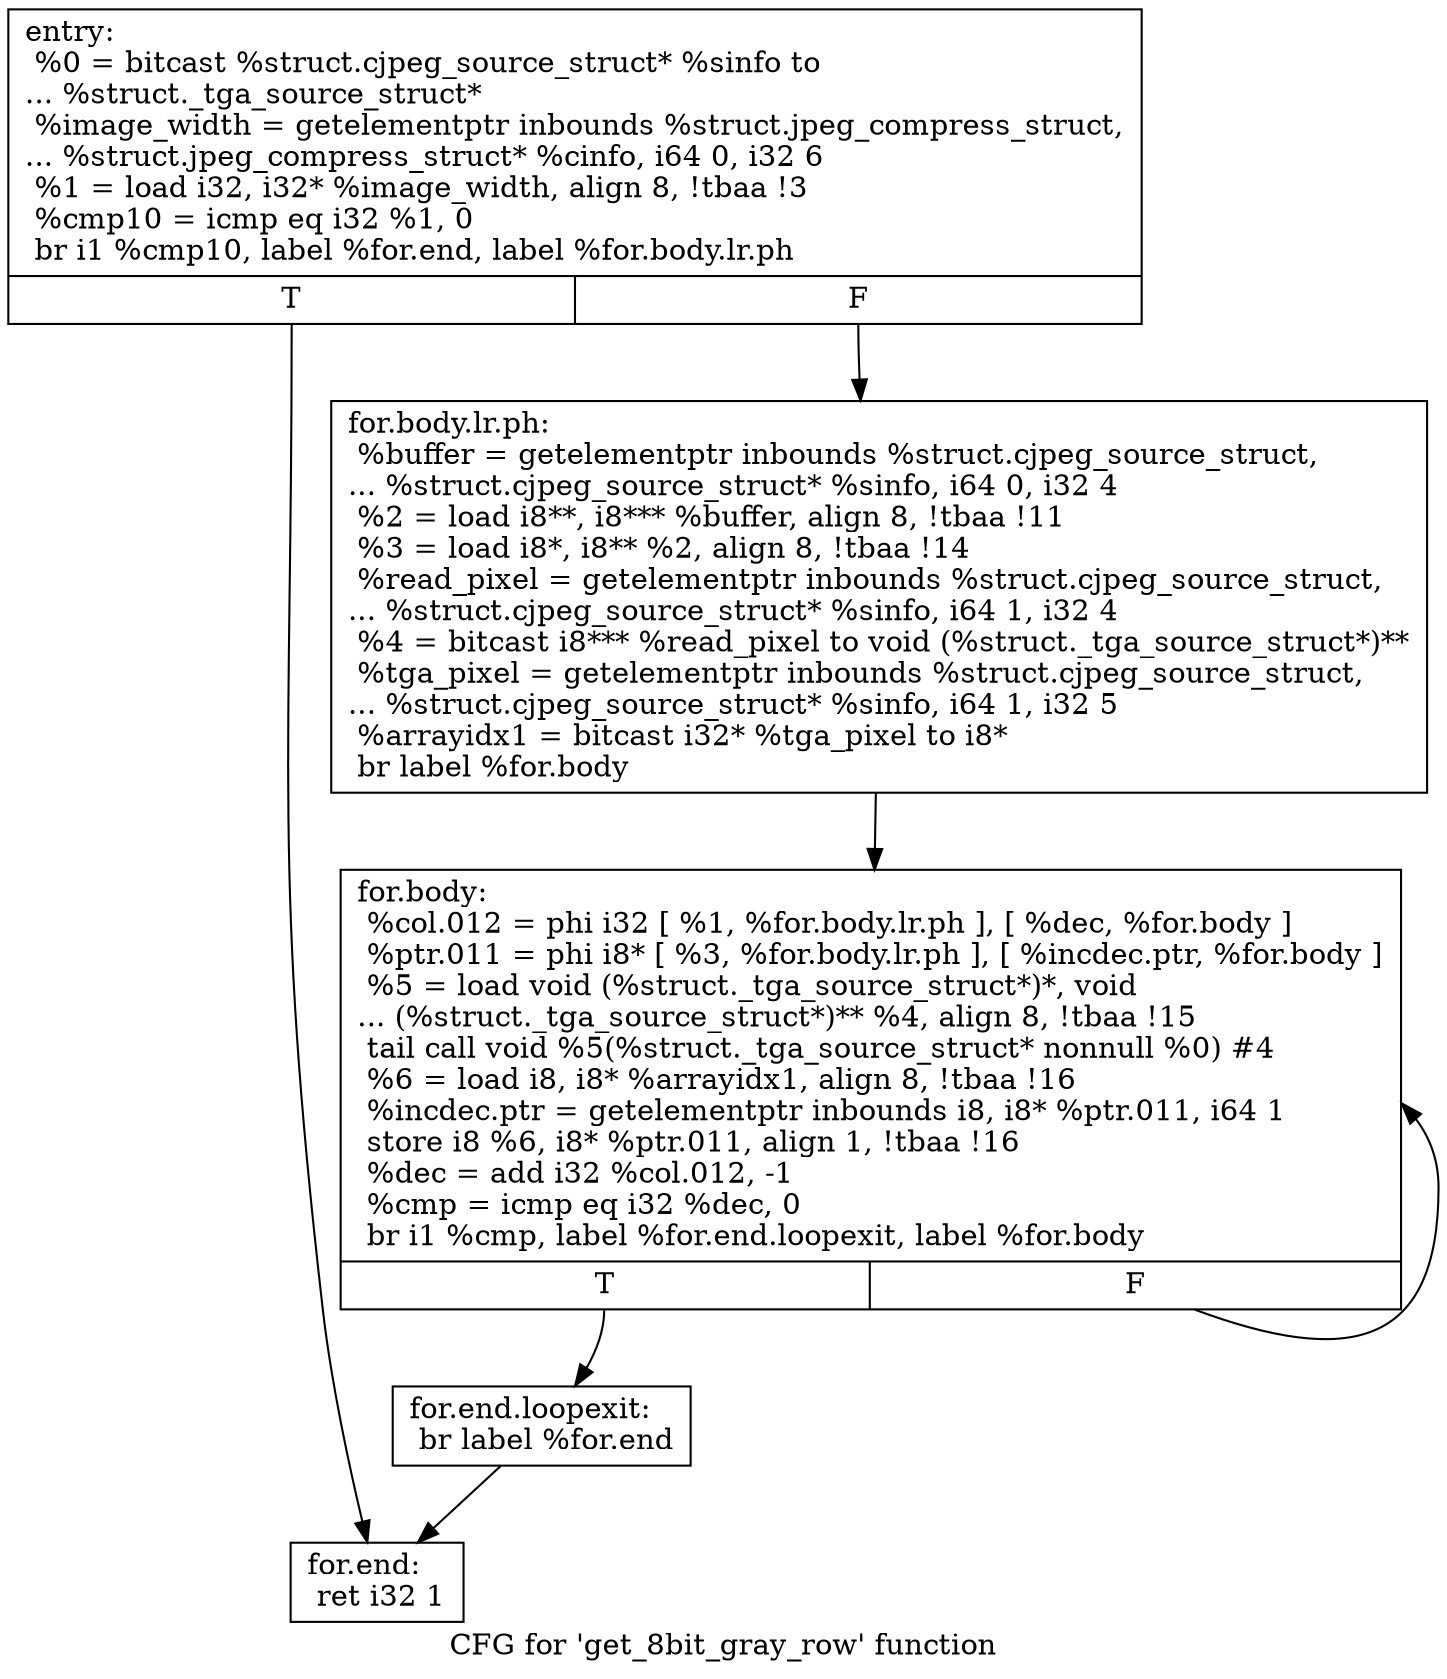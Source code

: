 digraph "CFG for 'get_8bit_gray_row' function" {
	label="CFG for 'get_8bit_gray_row' function";

	Node0x4e9c5e0 [shape=record,label="{entry:\l  %0 = bitcast %struct.cjpeg_source_struct* %sinfo to\l... %struct._tga_source_struct*\l  %image_width = getelementptr inbounds %struct.jpeg_compress_struct,\l... %struct.jpeg_compress_struct* %cinfo, i64 0, i32 6\l  %1 = load i32, i32* %image_width, align 8, !tbaa !3\l  %cmp10 = icmp eq i32 %1, 0\l  br i1 %cmp10, label %for.end, label %for.body.lr.ph\l|{<s0>T|<s1>F}}"];
	Node0x4e9c5e0:s0 -> Node0x4e9c770;
	Node0x4e9c5e0:s1 -> Node0x4e9c840;
	Node0x4e9c840 [shape=record,label="{for.body.lr.ph:                                   \l  %buffer = getelementptr inbounds %struct.cjpeg_source_struct,\l... %struct.cjpeg_source_struct* %sinfo, i64 0, i32 4\l  %2 = load i8**, i8*** %buffer, align 8, !tbaa !11\l  %3 = load i8*, i8** %2, align 8, !tbaa !14\l  %read_pixel = getelementptr inbounds %struct.cjpeg_source_struct,\l... %struct.cjpeg_source_struct* %sinfo, i64 1, i32 4\l  %4 = bitcast i8*** %read_pixel to void (%struct._tga_source_struct*)**\l  %tga_pixel = getelementptr inbounds %struct.cjpeg_source_struct,\l... %struct.cjpeg_source_struct* %sinfo, i64 1, i32 5\l  %arrayidx1 = bitcast i32* %tga_pixel to i8*\l  br label %for.body\l}"];
	Node0x4e9c840 -> Node0x4e9cdb0;
	Node0x4e9cdb0 [shape=record,label="{for.body:                                         \l  %col.012 = phi i32 [ %1, %for.body.lr.ph ], [ %dec, %for.body ]\l  %ptr.011 = phi i8* [ %3, %for.body.lr.ph ], [ %incdec.ptr, %for.body ]\l  %5 = load void (%struct._tga_source_struct*)*, void\l... (%struct._tga_source_struct*)** %4, align 8, !tbaa !15\l  tail call void %5(%struct._tga_source_struct* nonnull %0) #4\l  %6 = load i8, i8* %arrayidx1, align 8, !tbaa !16\l  %incdec.ptr = getelementptr inbounds i8, i8* %ptr.011, i64 1\l  store i8 %6, i8* %ptr.011, align 1, !tbaa !16\l  %dec = add i32 %col.012, -1\l  %cmp = icmp eq i32 %dec, 0\l  br i1 %cmp, label %for.end.loopexit, label %for.body\l|{<s0>T|<s1>F}}"];
	Node0x4e9cdb0:s0 -> Node0x4e9d690;
	Node0x4e9cdb0:s1 -> Node0x4e9cdb0;
	Node0x4e9d690 [shape=record,label="{for.end.loopexit:                                 \l  br label %for.end\l}"];
	Node0x4e9d690 -> Node0x4e9c770;
	Node0x4e9c770 [shape=record,label="{for.end:                                          \l  ret i32 1\l}"];
}

